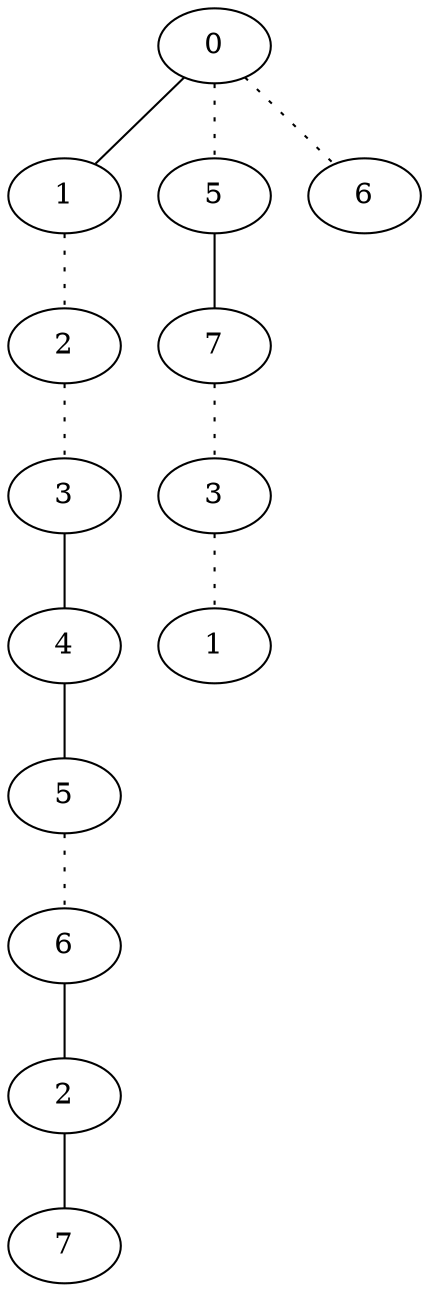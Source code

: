 graph {
a0[label=0];
a1[label=1];
a2[label=2];
a3[label=3];
a4[label=4];
a5[label=5];
a6[label=6];
a7[label=2];
a8[label=7];
a9[label=5];
a10[label=7];
a11[label=3];
a12[label=1];
a13[label=6];
a0 -- a1;
a0 -- a9 [style=dotted];
a0 -- a13 [style=dotted];
a1 -- a2 [style=dotted];
a2 -- a3 [style=dotted];
a3 -- a4;
a4 -- a5;
a5 -- a6 [style=dotted];
a6 -- a7;
a7 -- a8;
a9 -- a10;
a10 -- a11 [style=dotted];
a11 -- a12 [style=dotted];
}

